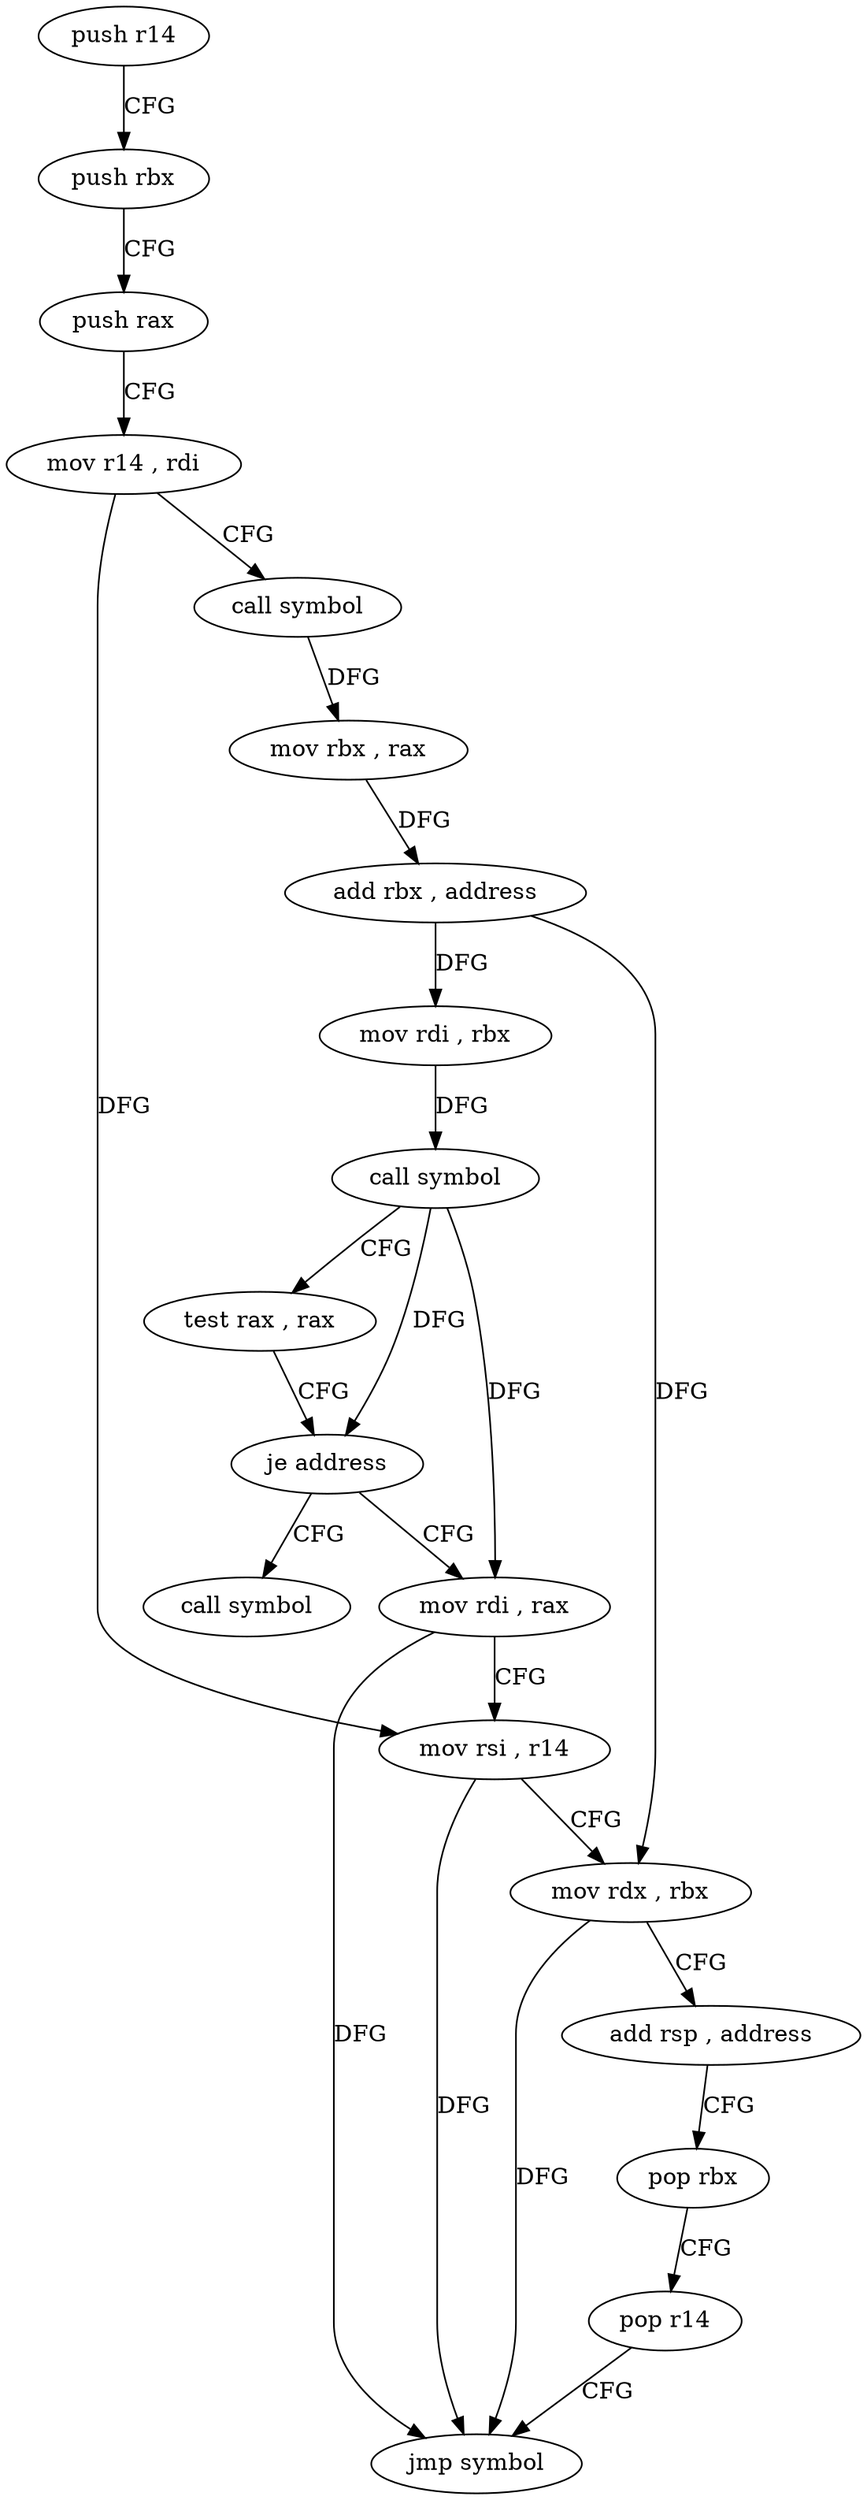 digraph "func" {
"4391600" [label = "push r14" ]
"4391602" [label = "push rbx" ]
"4391603" [label = "push rax" ]
"4391604" [label = "mov r14 , rdi" ]
"4391607" [label = "call symbol" ]
"4391612" [label = "mov rbx , rax" ]
"4391615" [label = "add rbx , address" ]
"4391619" [label = "mov rdi , rbx" ]
"4391622" [label = "call symbol" ]
"4391627" [label = "test rax , rax" ]
"4391630" [label = "je address" ]
"4391653" [label = "call symbol" ]
"4391632" [label = "mov rdi , rax" ]
"4391635" [label = "mov rsi , r14" ]
"4391638" [label = "mov rdx , rbx" ]
"4391641" [label = "add rsp , address" ]
"4391645" [label = "pop rbx" ]
"4391646" [label = "pop r14" ]
"4391648" [label = "jmp symbol" ]
"4391600" -> "4391602" [ label = "CFG" ]
"4391602" -> "4391603" [ label = "CFG" ]
"4391603" -> "4391604" [ label = "CFG" ]
"4391604" -> "4391607" [ label = "CFG" ]
"4391604" -> "4391635" [ label = "DFG" ]
"4391607" -> "4391612" [ label = "DFG" ]
"4391612" -> "4391615" [ label = "DFG" ]
"4391615" -> "4391619" [ label = "DFG" ]
"4391615" -> "4391638" [ label = "DFG" ]
"4391619" -> "4391622" [ label = "DFG" ]
"4391622" -> "4391627" [ label = "CFG" ]
"4391622" -> "4391630" [ label = "DFG" ]
"4391622" -> "4391632" [ label = "DFG" ]
"4391627" -> "4391630" [ label = "CFG" ]
"4391630" -> "4391653" [ label = "CFG" ]
"4391630" -> "4391632" [ label = "CFG" ]
"4391632" -> "4391635" [ label = "CFG" ]
"4391632" -> "4391648" [ label = "DFG" ]
"4391635" -> "4391638" [ label = "CFG" ]
"4391635" -> "4391648" [ label = "DFG" ]
"4391638" -> "4391641" [ label = "CFG" ]
"4391638" -> "4391648" [ label = "DFG" ]
"4391641" -> "4391645" [ label = "CFG" ]
"4391645" -> "4391646" [ label = "CFG" ]
"4391646" -> "4391648" [ label = "CFG" ]
}
